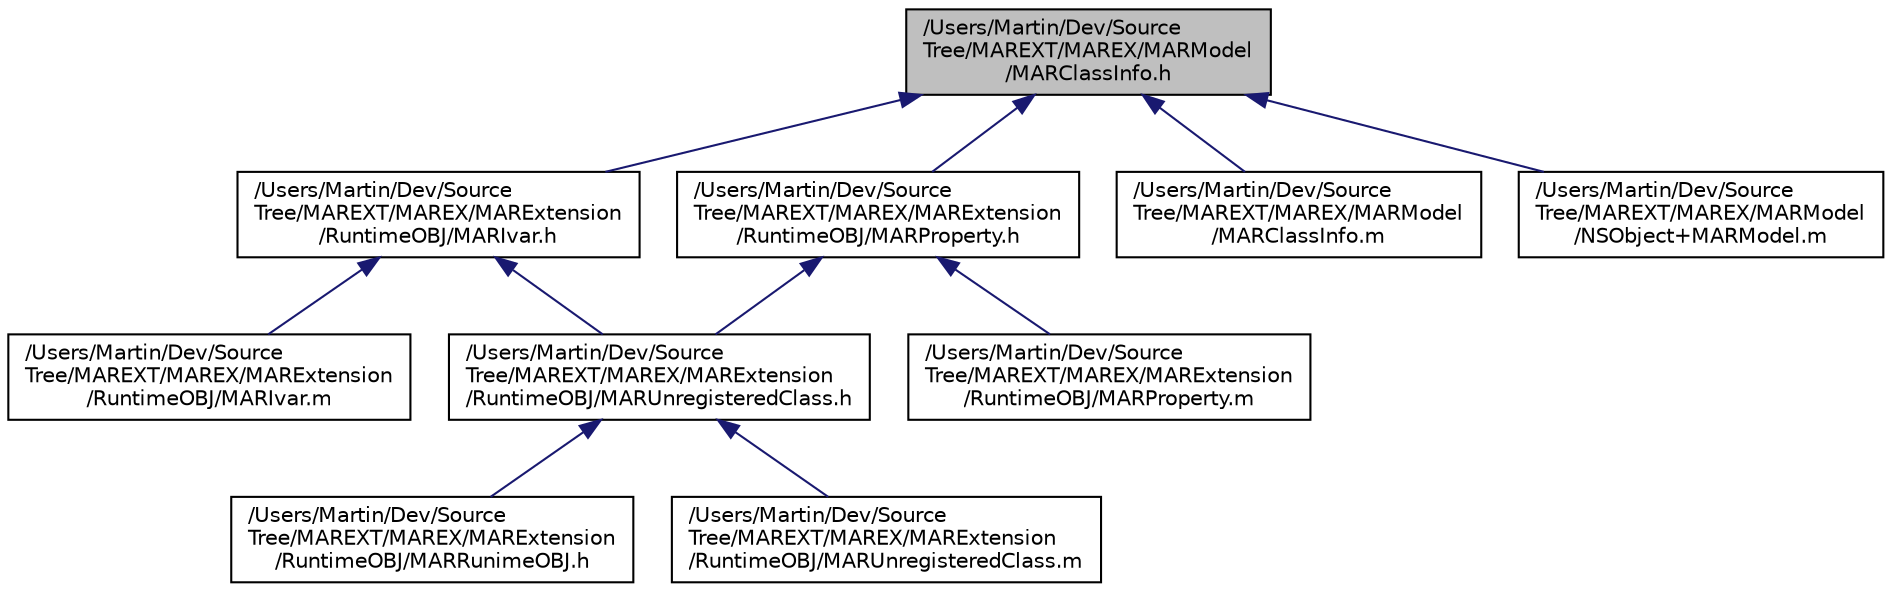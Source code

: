 digraph "/Users/Martin/Dev/SourceTree/MAREXT/MAREX/MARModel/MARClassInfo.h"
{
  edge [fontname="Helvetica",fontsize="10",labelfontname="Helvetica",labelfontsize="10"];
  node [fontname="Helvetica",fontsize="10",shape=record];
  Node3 [label="/Users/Martin/Dev/Source\lTree/MAREXT/MAREX/MARModel\l/MARClassInfo.h",height=0.2,width=0.4,color="black", fillcolor="grey75", style="filled", fontcolor="black"];
  Node3 -> Node4 [dir="back",color="midnightblue",fontsize="10",style="solid",fontname="Helvetica"];
  Node4 [label="/Users/Martin/Dev/Source\lTree/MAREXT/MAREX/MARExtension\l/RuntimeOBJ/MARIvar.h",height=0.2,width=0.4,color="black", fillcolor="white", style="filled",URL="$_m_a_r_ivar_8h.html"];
  Node4 -> Node5 [dir="back",color="midnightblue",fontsize="10",style="solid",fontname="Helvetica"];
  Node5 [label="/Users/Martin/Dev/Source\lTree/MAREXT/MAREX/MARExtension\l/RuntimeOBJ/MARIvar.m",height=0.2,width=0.4,color="black", fillcolor="white", style="filled",URL="$_m_a_r_ivar_8m.html"];
  Node4 -> Node6 [dir="back",color="midnightblue",fontsize="10",style="solid",fontname="Helvetica"];
  Node6 [label="/Users/Martin/Dev/Source\lTree/MAREXT/MAREX/MARExtension\l/RuntimeOBJ/MARUnregisteredClass.h",height=0.2,width=0.4,color="black", fillcolor="white", style="filled",URL="$_m_a_r_unregistered_class_8h.html"];
  Node6 -> Node7 [dir="back",color="midnightblue",fontsize="10",style="solid",fontname="Helvetica"];
  Node7 [label="/Users/Martin/Dev/Source\lTree/MAREXT/MAREX/MARExtension\l/RuntimeOBJ/MARRunimeOBJ.h",height=0.2,width=0.4,color="black", fillcolor="white", style="filled",URL="$_m_a_r_runime_o_b_j_8h.html"];
  Node6 -> Node8 [dir="back",color="midnightblue",fontsize="10",style="solid",fontname="Helvetica"];
  Node8 [label="/Users/Martin/Dev/Source\lTree/MAREXT/MAREX/MARExtension\l/RuntimeOBJ/MARUnregisteredClass.m",height=0.2,width=0.4,color="black", fillcolor="white", style="filled",URL="$_m_a_r_unregistered_class_8m.html"];
  Node3 -> Node9 [dir="back",color="midnightblue",fontsize="10",style="solid",fontname="Helvetica"];
  Node9 [label="/Users/Martin/Dev/Source\lTree/MAREXT/MAREX/MARExtension\l/RuntimeOBJ/MARProperty.h",height=0.2,width=0.4,color="black", fillcolor="white", style="filled",URL="$_m_a_r_property_8h.html"];
  Node9 -> Node10 [dir="back",color="midnightblue",fontsize="10",style="solid",fontname="Helvetica"];
  Node10 [label="/Users/Martin/Dev/Source\lTree/MAREXT/MAREX/MARExtension\l/RuntimeOBJ/MARProperty.m",height=0.2,width=0.4,color="black", fillcolor="white", style="filled",URL="$_m_a_r_property_8m.html"];
  Node9 -> Node6 [dir="back",color="midnightblue",fontsize="10",style="solid",fontname="Helvetica"];
  Node3 -> Node11 [dir="back",color="midnightblue",fontsize="10",style="solid",fontname="Helvetica"];
  Node11 [label="/Users/Martin/Dev/Source\lTree/MAREXT/MAREX/MARModel\l/MARClassInfo.m",height=0.2,width=0.4,color="black", fillcolor="white", style="filled",URL="$_m_a_r_class_info_8m.html"];
  Node3 -> Node12 [dir="back",color="midnightblue",fontsize="10",style="solid",fontname="Helvetica"];
  Node12 [label="/Users/Martin/Dev/Source\lTree/MAREXT/MAREX/MARModel\l/NSObject+MARModel.m",height=0.2,width=0.4,color="black", fillcolor="white", style="filled",URL="$_n_s_object_09_m_a_r_model_8m.html"];
}
